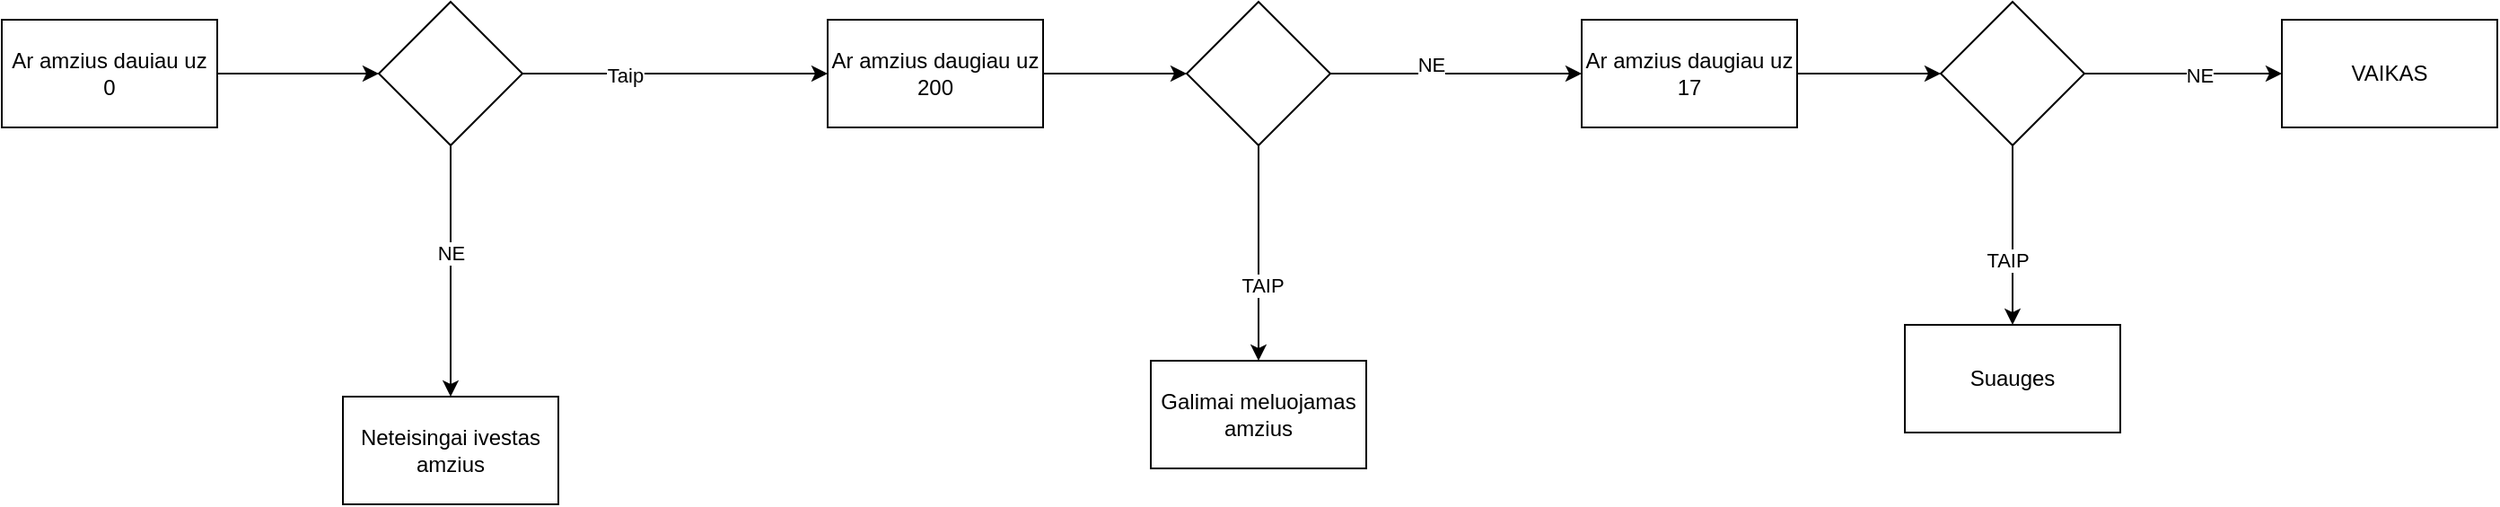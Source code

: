 <mxfile>
    <diagram id="26GEOEFt3uNao4y1WzDB" name="Page-1">
        <mxGraphModel dx="787" dy="494" grid="1" gridSize="10" guides="1" tooltips="1" connect="1" arrows="1" fold="1" page="1" pageScale="1" pageWidth="850" pageHeight="1100" math="0" shadow="0">
            <root>
                <mxCell id="0"/>
                <mxCell id="1" parent="0"/>
                <mxCell id="4" style="edgeStyle=none;html=1;entryX=1;entryY=0.5;entryDx=0;entryDy=0;" edge="1" parent="1" source="2">
                    <mxGeometry relative="1" as="geometry">
                        <mxPoint x="290" y="110" as="targetPoint"/>
                    </mxGeometry>
                </mxCell>
                <mxCell id="2" value="Ar amzius dauiau uz 0" style="rounded=0;whiteSpace=wrap;html=1;" vertex="1" parent="1">
                    <mxGeometry x="80" y="80" width="120" height="60" as="geometry"/>
                </mxCell>
                <mxCell id="5" style="edgeStyle=none;html=1;exitX=0.5;exitY=1;exitDx=0;exitDy=0;" edge="1" parent="1" source="7">
                    <mxGeometry relative="1" as="geometry">
                        <mxPoint x="330" y="290" as="targetPoint"/>
                        <mxPoint x="320" y="130" as="sourcePoint"/>
                    </mxGeometry>
                </mxCell>
                <mxCell id="6" value="NE" style="edgeLabel;html=1;align=center;verticalAlign=middle;resizable=0;points=[];" vertex="1" connectable="0" parent="5">
                    <mxGeometry x="0.246" relative="1" as="geometry">
                        <mxPoint y="-27" as="offset"/>
                    </mxGeometry>
                </mxCell>
                <mxCell id="8" style="edgeStyle=none;html=1;" edge="1" parent="1" source="7">
                    <mxGeometry relative="1" as="geometry">
                        <mxPoint x="540" y="110" as="targetPoint"/>
                    </mxGeometry>
                </mxCell>
                <mxCell id="9" value="Taip" style="edgeLabel;html=1;align=center;verticalAlign=middle;resizable=0;points=[];" vertex="1" connectable="0" parent="8">
                    <mxGeometry x="-0.328" y="-1" relative="1" as="geometry">
                        <mxPoint as="offset"/>
                    </mxGeometry>
                </mxCell>
                <mxCell id="7" value="" style="rhombus;whiteSpace=wrap;html=1;" vertex="1" parent="1">
                    <mxGeometry x="290" y="70" width="80" height="80" as="geometry"/>
                </mxCell>
                <mxCell id="10" value="Neteisingai ivestas amzius" style="rounded=0;whiteSpace=wrap;html=1;" vertex="1" parent="1">
                    <mxGeometry x="270" y="290" width="120" height="60" as="geometry"/>
                </mxCell>
                <mxCell id="13" style="edgeStyle=none;html=1;entryX=0;entryY=0.5;entryDx=0;entryDy=0;" edge="1" parent="1" source="11" target="12">
                    <mxGeometry relative="1" as="geometry"/>
                </mxCell>
                <mxCell id="11" value="Ar amzius daugiau uz 200" style="rounded=0;whiteSpace=wrap;html=1;" vertex="1" parent="1">
                    <mxGeometry x="540" y="80" width="120" height="60" as="geometry"/>
                </mxCell>
                <mxCell id="14" style="edgeStyle=none;html=1;" edge="1" parent="1" source="12">
                    <mxGeometry relative="1" as="geometry">
                        <mxPoint x="960" y="110" as="targetPoint"/>
                    </mxGeometry>
                </mxCell>
                <mxCell id="17" value="NE" style="edgeLabel;html=1;align=center;verticalAlign=middle;resizable=0;points=[];" vertex="1" connectable="0" parent="14">
                    <mxGeometry x="-0.202" y="5" relative="1" as="geometry">
                        <mxPoint as="offset"/>
                    </mxGeometry>
                </mxCell>
                <mxCell id="15" style="edgeStyle=none;html=1;" edge="1" parent="1" source="12">
                    <mxGeometry relative="1" as="geometry">
                        <mxPoint x="780" y="270" as="targetPoint"/>
                    </mxGeometry>
                </mxCell>
                <mxCell id="16" value="TAIP" style="edgeLabel;html=1;align=center;verticalAlign=middle;resizable=0;points=[];" vertex="1" connectable="0" parent="15">
                    <mxGeometry x="0.302" y="2" relative="1" as="geometry">
                        <mxPoint as="offset"/>
                    </mxGeometry>
                </mxCell>
                <mxCell id="12" value="" style="rhombus;whiteSpace=wrap;html=1;" vertex="1" parent="1">
                    <mxGeometry x="740" y="70" width="80" height="80" as="geometry"/>
                </mxCell>
                <mxCell id="18" value="Galimai meluojamas amzius" style="rounded=0;whiteSpace=wrap;html=1;" vertex="1" parent="1">
                    <mxGeometry x="720" y="270" width="120" height="60" as="geometry"/>
                </mxCell>
                <mxCell id="21" style="edgeStyle=none;html=1;entryX=0;entryY=0.5;entryDx=0;entryDy=0;" edge="1" parent="1" source="19" target="20">
                    <mxGeometry relative="1" as="geometry"/>
                </mxCell>
                <mxCell id="19" value="Ar amzius daugiau uz 17" style="rounded=0;whiteSpace=wrap;html=1;" vertex="1" parent="1">
                    <mxGeometry x="960" y="80" width="120" height="60" as="geometry"/>
                </mxCell>
                <mxCell id="22" style="edgeStyle=none;html=1;" edge="1" parent="1" source="20">
                    <mxGeometry relative="1" as="geometry">
                        <mxPoint x="1200" y="250" as="targetPoint"/>
                    </mxGeometry>
                </mxCell>
                <mxCell id="24" value="TAIP" style="edgeLabel;html=1;align=center;verticalAlign=middle;resizable=0;points=[];" vertex="1" connectable="0" parent="22">
                    <mxGeometry x="0.283" y="-3" relative="1" as="geometry">
                        <mxPoint as="offset"/>
                    </mxGeometry>
                </mxCell>
                <mxCell id="23" style="edgeStyle=none;html=1;" edge="1" parent="1" source="20">
                    <mxGeometry relative="1" as="geometry">
                        <mxPoint x="1350" y="110" as="targetPoint"/>
                    </mxGeometry>
                </mxCell>
                <mxCell id="26" value="NE" style="edgeLabel;html=1;align=center;verticalAlign=middle;resizable=0;points=[];" vertex="1" connectable="0" parent="23">
                    <mxGeometry x="0.153" y="-1" relative="1" as="geometry">
                        <mxPoint as="offset"/>
                    </mxGeometry>
                </mxCell>
                <mxCell id="20" value="" style="rhombus;whiteSpace=wrap;html=1;" vertex="1" parent="1">
                    <mxGeometry x="1160" y="70" width="80" height="80" as="geometry"/>
                </mxCell>
                <mxCell id="25" value="Suauges" style="rounded=0;whiteSpace=wrap;html=1;" vertex="1" parent="1">
                    <mxGeometry x="1140" y="250" width="120" height="60" as="geometry"/>
                </mxCell>
                <mxCell id="27" value="VAIKAS" style="rounded=0;whiteSpace=wrap;html=1;" vertex="1" parent="1">
                    <mxGeometry x="1350" y="80" width="120" height="60" as="geometry"/>
                </mxCell>
            </root>
        </mxGraphModel>
    </diagram>
</mxfile>